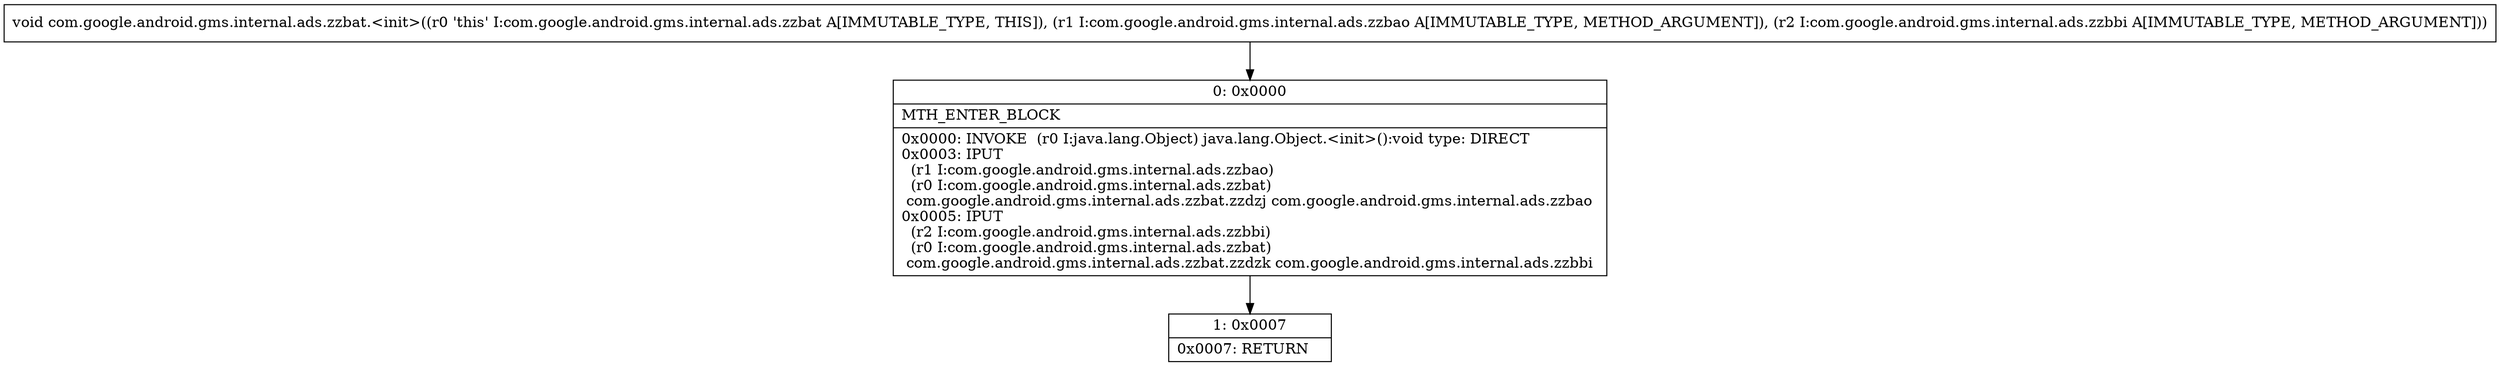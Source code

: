 digraph "CFG forcom.google.android.gms.internal.ads.zzbat.\<init\>(Lcom\/google\/android\/gms\/internal\/ads\/zzbao;Lcom\/google\/android\/gms\/internal\/ads\/zzbbi;)V" {
Node_0 [shape=record,label="{0\:\ 0x0000|MTH_ENTER_BLOCK\l|0x0000: INVOKE  (r0 I:java.lang.Object) java.lang.Object.\<init\>():void type: DIRECT \l0x0003: IPUT  \l  (r1 I:com.google.android.gms.internal.ads.zzbao)\l  (r0 I:com.google.android.gms.internal.ads.zzbat)\l com.google.android.gms.internal.ads.zzbat.zzdzj com.google.android.gms.internal.ads.zzbao \l0x0005: IPUT  \l  (r2 I:com.google.android.gms.internal.ads.zzbbi)\l  (r0 I:com.google.android.gms.internal.ads.zzbat)\l com.google.android.gms.internal.ads.zzbat.zzdzk com.google.android.gms.internal.ads.zzbbi \l}"];
Node_1 [shape=record,label="{1\:\ 0x0007|0x0007: RETURN   \l}"];
MethodNode[shape=record,label="{void com.google.android.gms.internal.ads.zzbat.\<init\>((r0 'this' I:com.google.android.gms.internal.ads.zzbat A[IMMUTABLE_TYPE, THIS]), (r1 I:com.google.android.gms.internal.ads.zzbao A[IMMUTABLE_TYPE, METHOD_ARGUMENT]), (r2 I:com.google.android.gms.internal.ads.zzbbi A[IMMUTABLE_TYPE, METHOD_ARGUMENT])) }"];
MethodNode -> Node_0;
Node_0 -> Node_1;
}

